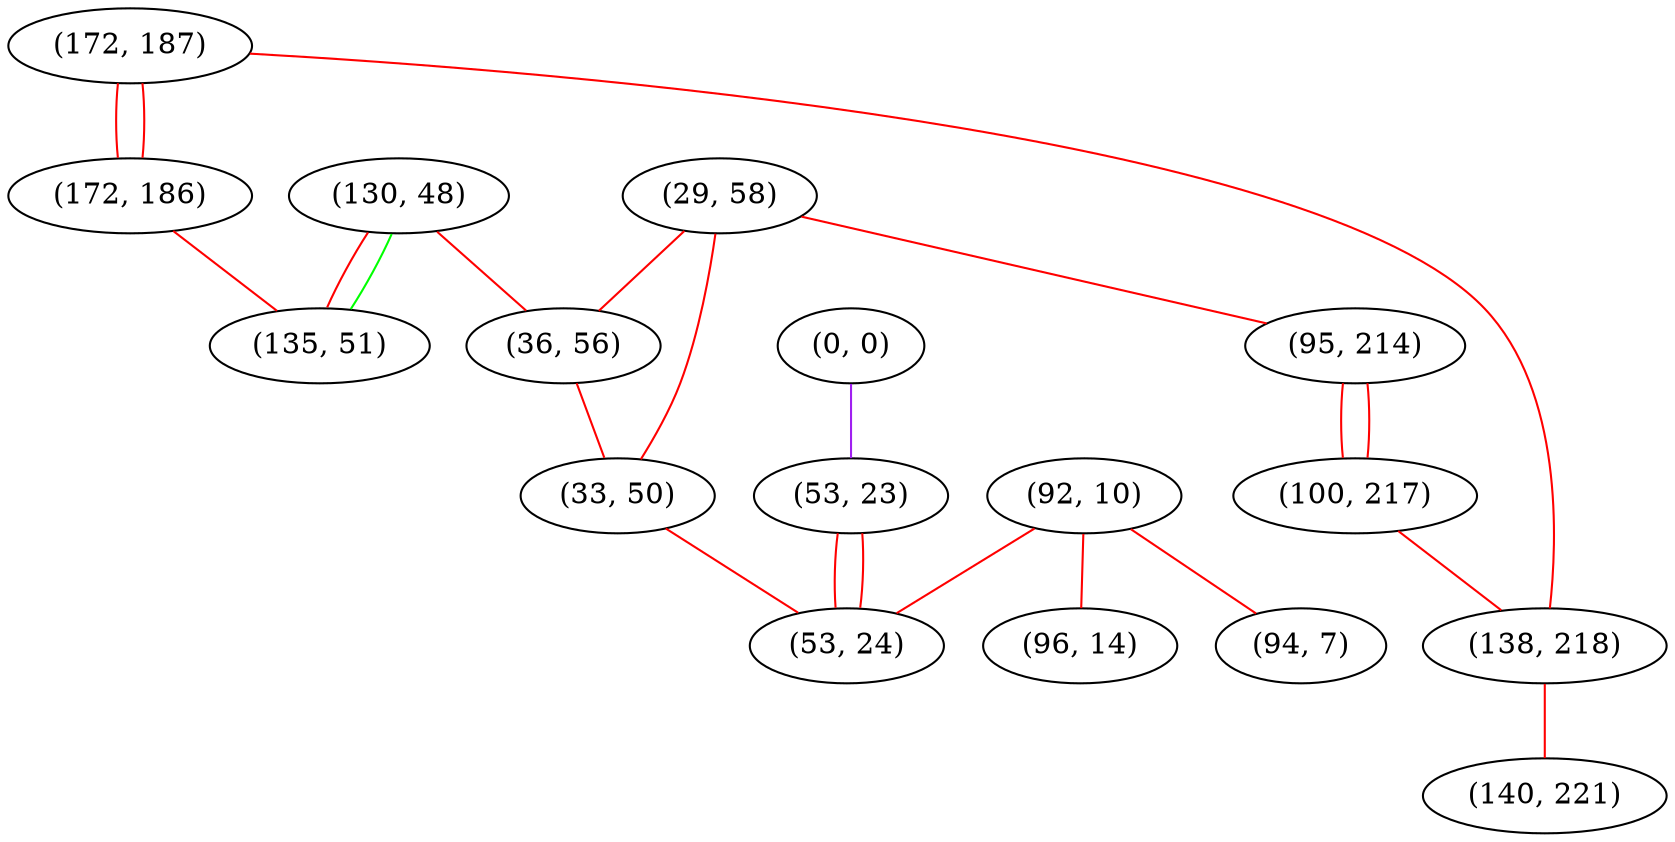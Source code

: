 graph "" {
"(130, 48)";
"(0, 0)";
"(172, 187)";
"(29, 58)";
"(36, 56)";
"(92, 10)";
"(53, 23)";
"(172, 186)";
"(33, 50)";
"(135, 51)";
"(95, 214)";
"(100, 217)";
"(138, 218)";
"(96, 14)";
"(140, 221)";
"(94, 7)";
"(53, 24)";
"(130, 48)" -- "(135, 51)"  [color=red, key=0, weight=1];
"(130, 48)" -- "(135, 51)"  [color=green, key=1, weight=2];
"(130, 48)" -- "(36, 56)"  [color=red, key=0, weight=1];
"(0, 0)" -- "(53, 23)"  [color=purple, key=0, weight=4];
"(172, 187)" -- "(172, 186)"  [color=red, key=0, weight=1];
"(172, 187)" -- "(172, 186)"  [color=red, key=1, weight=1];
"(172, 187)" -- "(138, 218)"  [color=red, key=0, weight=1];
"(29, 58)" -- "(33, 50)"  [color=red, key=0, weight=1];
"(29, 58)" -- "(95, 214)"  [color=red, key=0, weight=1];
"(29, 58)" -- "(36, 56)"  [color=red, key=0, weight=1];
"(36, 56)" -- "(33, 50)"  [color=red, key=0, weight=1];
"(92, 10)" -- "(96, 14)"  [color=red, key=0, weight=1];
"(92, 10)" -- "(94, 7)"  [color=red, key=0, weight=1];
"(92, 10)" -- "(53, 24)"  [color=red, key=0, weight=1];
"(53, 23)" -- "(53, 24)"  [color=red, key=0, weight=1];
"(53, 23)" -- "(53, 24)"  [color=red, key=1, weight=1];
"(172, 186)" -- "(135, 51)"  [color=red, key=0, weight=1];
"(33, 50)" -- "(53, 24)"  [color=red, key=0, weight=1];
"(95, 214)" -- "(100, 217)"  [color=red, key=0, weight=1];
"(95, 214)" -- "(100, 217)"  [color=red, key=1, weight=1];
"(100, 217)" -- "(138, 218)"  [color=red, key=0, weight=1];
"(138, 218)" -- "(140, 221)"  [color=red, key=0, weight=1];
}
